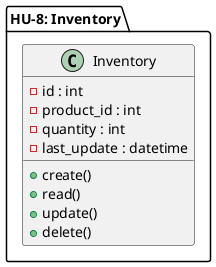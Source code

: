 @startuml

package "HU-8: Inventory" {

  class Inventory {
        - id : int
        - product_id : int
        - quantity : int
        - last_update : datetime
        + create()
        + read()
        + update()
        + delete()
  }

}

@enduml